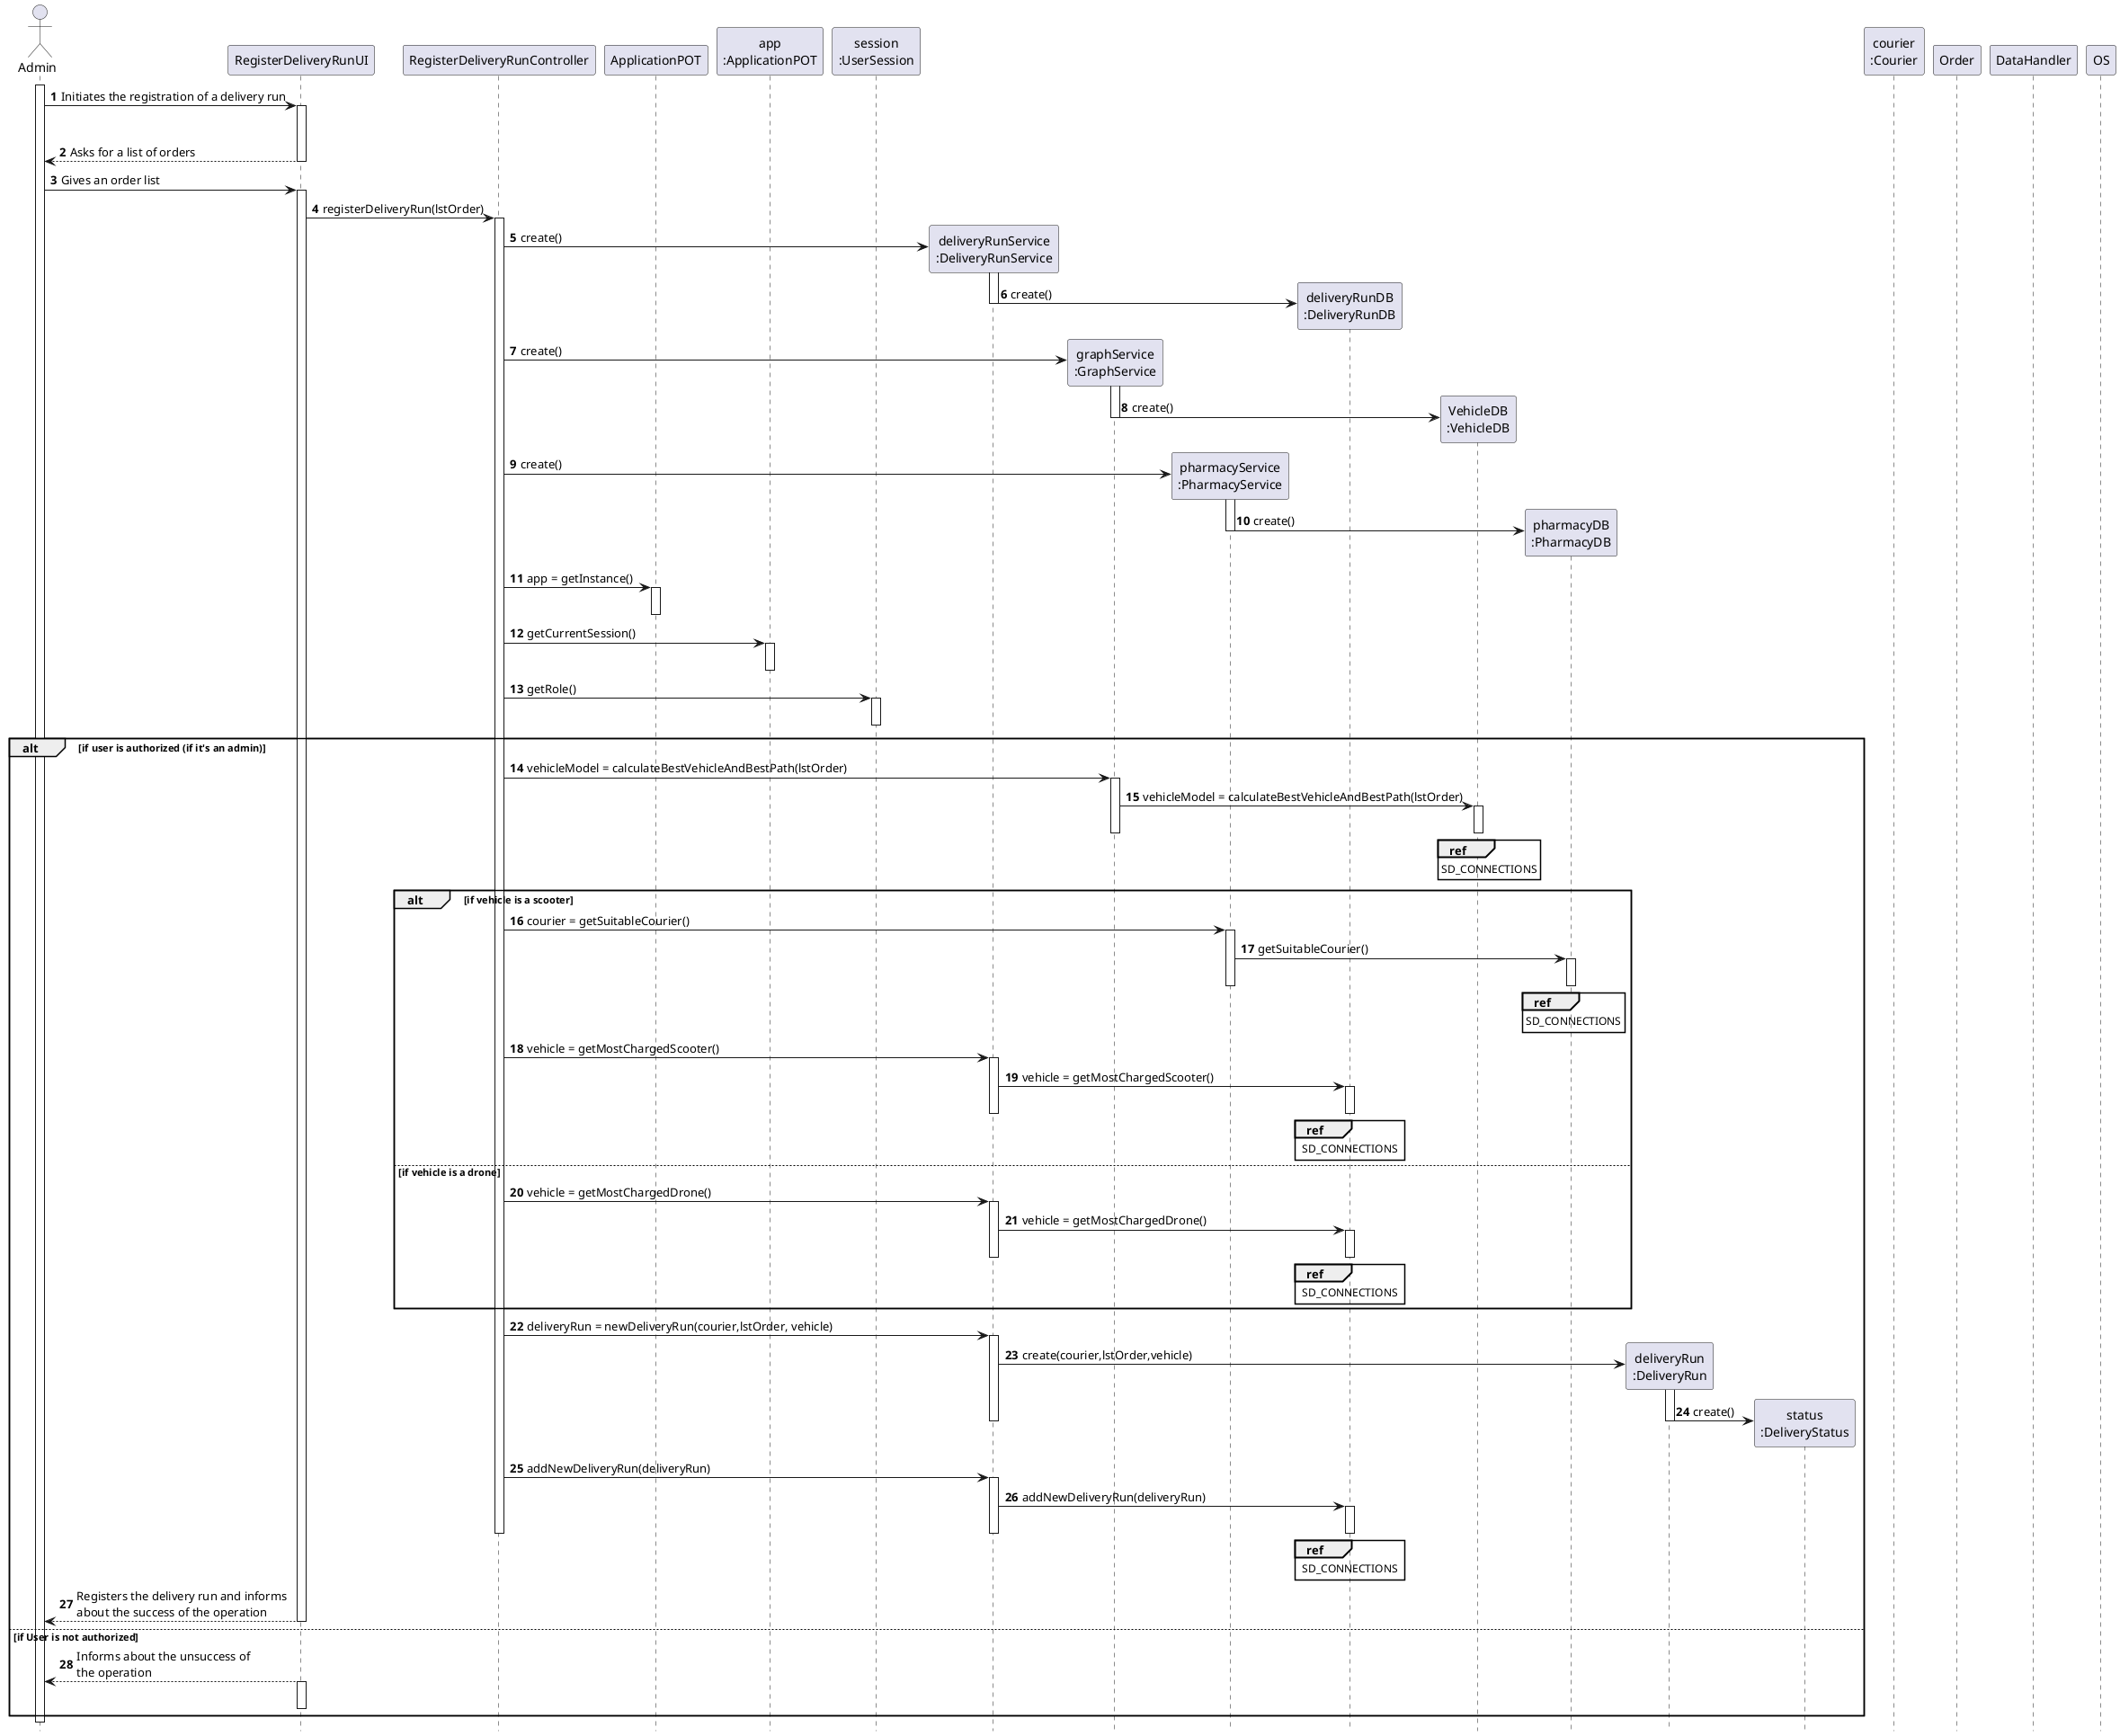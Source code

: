 ++@startuml
autonumber
hide footbox

actor "Admin" as U

participant "RegisterDeliveryRunUI" as UI
participant "RegisterDeliveryRunController" as CTRL
participant "ApplicationPOT" as _APP
participant "app\n:ApplicationPOT" as APP
participant "session\n:UserSession" as SESSION
participant "deliveryRunService\n:DeliveryRunService" as DRS
participant "graphService\n:GraphService" as GF
participant "pharmacyService\n:PharmacyService" as PS
participant "deliveryRunDB\n:DeliveryRunDB" as DB
participant "VehicleDB\n:VehicleDB" as GFDB
participant "pharmacyDB\n:PharmacyDB" as PDB
participant "deliveryRun\n:DeliveryRun" as DR
participant "status\n:DeliveryStatus" as DS

participant "courier\n:Courier" as C
participant "Order" as A

participant "DataHandler" as DH

activate U

U -> UI : Initiates the registration of a delivery run
activate UI







deactivate CTRL


UI --> U: Asks for a list of orders

deactivate UI




U -> UI : Gives an order list
activate UI
UI -> CTRL : registerDeliveryRun(lstOrder)
activate CTRL




CTRL -> DRS** : create()
activate DRS
DRS -> DB** : create()
deactivate DRS

CTRL -> GF** : create()
activate GF
GF -> GFDB** : create()
deactivate GF

CTRL -> PS** : create()
activate PS
PS -> PDB** : create()
deactivate PS


deactivate OS
CTRL -> _APP: app = getInstance()
activate _APP
deactivate _APP

CTRL -> APP : getCurrentSession()
activate APP
deactivate APP

CTRL -> SESSION : getRole()
activate SESSION
deactivate SESSION

alt if user is authorized (if it's an admin)


CTRL -> GF : vehicleModel = calculateBestVehicleAndBestPath(lstOrder)
activate GF
GF -> GFDB : vehicleModel = calculateBestVehicleAndBestPath(lstOrder)
activate GFDB
ref over GFDB
SD_CONNECTIONS
end ref
deactivate GF
deactivate GFDB

alt if vehicle is a scooter


CTRL -> PS : courier = getSuitableCourier()
activate PS
PS -> PDB : getSuitableCourier()
activate PDB
ref over PDB
SD_CONNECTIONS
end ref
deactivate PS
deactivate PDB

CTRL -> DRS : vehicle = getMostChargedScooter()
activate DRS
DRS -> DB : vehicle = getMostChargedScooter()
activate DB
ref over DB
SD_CONNECTIONS
end ref
deactivate DRS
deactivate DB

else if vehicle is a drone

CTRL -> DRS : vehicle = getMostChargedDrone()
activate DRS
DRS -> DB : vehicle = getMostChargedDrone()
activate DB
ref over DB
SD_CONNECTIONS
end ref
deactivate DRS
deactivate DB

end

CTRL -> DRS : deliveryRun = newDeliveryRun(courier,lstOrder, vehicle)
activate DRS
DRS -> DR** : create(courier,lstOrder,vehicle)
activate DR
DR -> DS** : create()
deactivate DRS


deactivate DR

CTRL -> DRS : addNewDeliveryRun(deliveryRun)
activate DRS
DRS -> DB : addNewDeliveryRun(deliveryRun)
activate DB
deactivate DRS
ref over DB
SD_CONNECTIONS
end ref
deactivate DB


deactivate DB
deactivate DRS

deactivate CTRL

UI --> U : Registers the delivery run and informs\nabout the success of the operation
deactivate UI

else if User is not authorized


UI --> U : Informs about the unsuccess of\nthe operation
activate UI
deactivate UI
end








deactivate U


@enduml